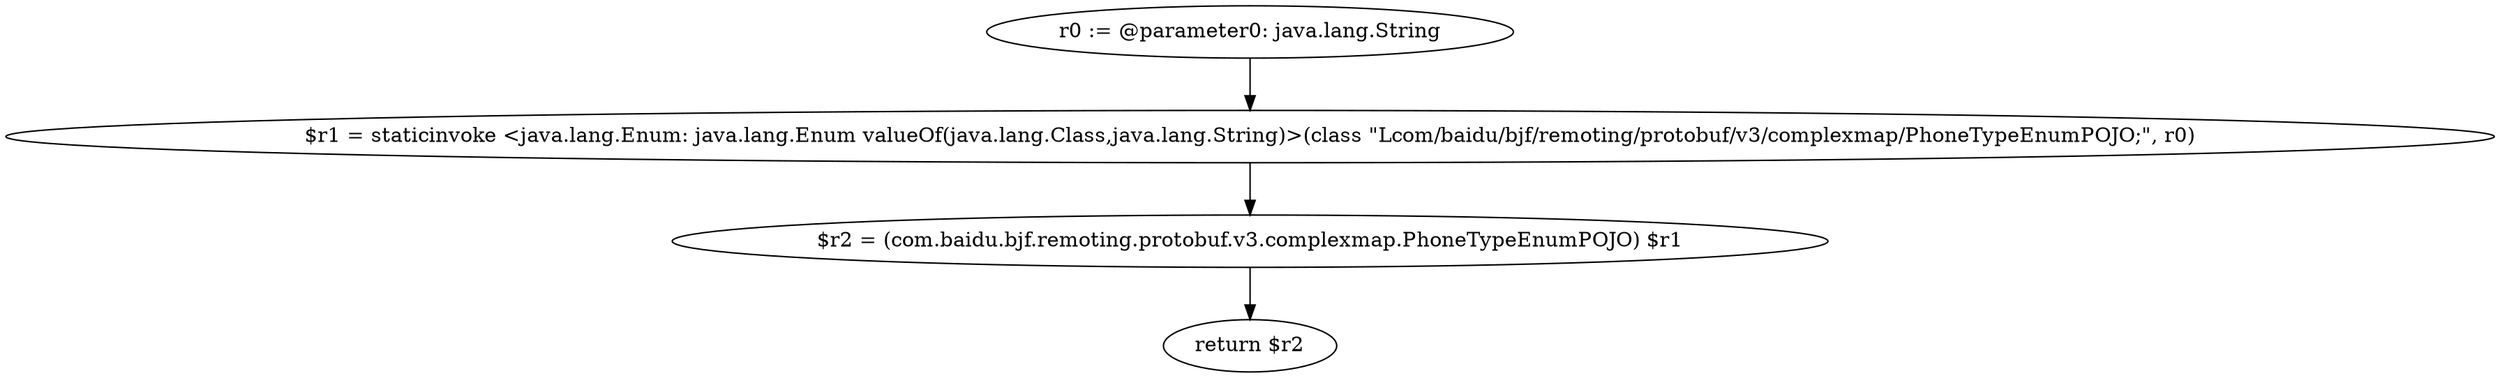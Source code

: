 digraph "unitGraph" {
    "r0 := @parameter0: java.lang.String"
    "$r1 = staticinvoke <java.lang.Enum: java.lang.Enum valueOf(java.lang.Class,java.lang.String)>(class \"Lcom/baidu/bjf/remoting/protobuf/v3/complexmap/PhoneTypeEnumPOJO;\", r0)"
    "$r2 = (com.baidu.bjf.remoting.protobuf.v3.complexmap.PhoneTypeEnumPOJO) $r1"
    "return $r2"
    "r0 := @parameter0: java.lang.String"->"$r1 = staticinvoke <java.lang.Enum: java.lang.Enum valueOf(java.lang.Class,java.lang.String)>(class \"Lcom/baidu/bjf/remoting/protobuf/v3/complexmap/PhoneTypeEnumPOJO;\", r0)";
    "$r1 = staticinvoke <java.lang.Enum: java.lang.Enum valueOf(java.lang.Class,java.lang.String)>(class \"Lcom/baidu/bjf/remoting/protobuf/v3/complexmap/PhoneTypeEnumPOJO;\", r0)"->"$r2 = (com.baidu.bjf.remoting.protobuf.v3.complexmap.PhoneTypeEnumPOJO) $r1";
    "$r2 = (com.baidu.bjf.remoting.protobuf.v3.complexmap.PhoneTypeEnumPOJO) $r1"->"return $r2";
}
